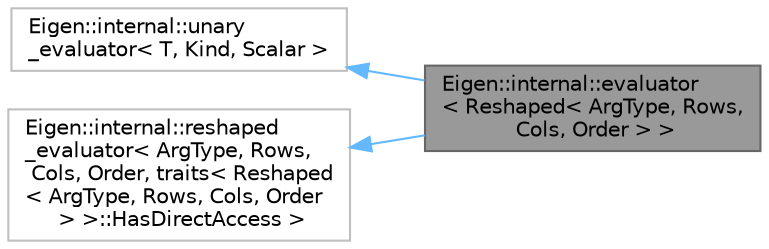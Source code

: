 digraph "Eigen::internal::evaluator&lt; Reshaped&lt; ArgType, Rows, Cols, Order &gt; &gt;"
{
 // LATEX_PDF_SIZE
  bgcolor="transparent";
  edge [fontname=Helvetica,fontsize=10,labelfontname=Helvetica,labelfontsize=10];
  node [fontname=Helvetica,fontsize=10,shape=box,height=0.2,width=0.4];
  rankdir="LR";
  Node1 [id="Node000001",label="Eigen::internal::evaluator\l\< Reshaped\< ArgType, Rows,\l Cols, Order \> \>",height=0.2,width=0.4,color="gray40", fillcolor="grey60", style="filled", fontcolor="black",tooltip=" "];
  Node2 -> Node1 [id="edge1_Node000001_Node000002",dir="back",color="steelblue1",style="solid",tooltip=" "];
  Node2 [id="Node000002",label="Eigen::internal::unary\l_evaluator\< T, Kind, Scalar \>",height=0.2,width=0.4,color="grey75", fillcolor="white", style="filled",URL="$structEigen_1_1internal_1_1unary__evaluator.html",tooltip=" "];
  Node3 -> Node1 [id="edge2_Node000001_Node000003",dir="back",color="steelblue1",style="solid",tooltip=" "];
  Node3 [id="Node000003",label="Eigen::internal::reshaped\l_evaluator\< ArgType, Rows,\l Cols, Order, traits\< Reshaped\l\< ArgType, Rows, Cols, Order\l \> \>::HasDirectAccess \>",height=0.2,width=0.4,color="grey75", fillcolor="white", style="filled",URL="$structEigen_1_1internal_1_1reshaped__evaluator.html",tooltip=" "];
}
